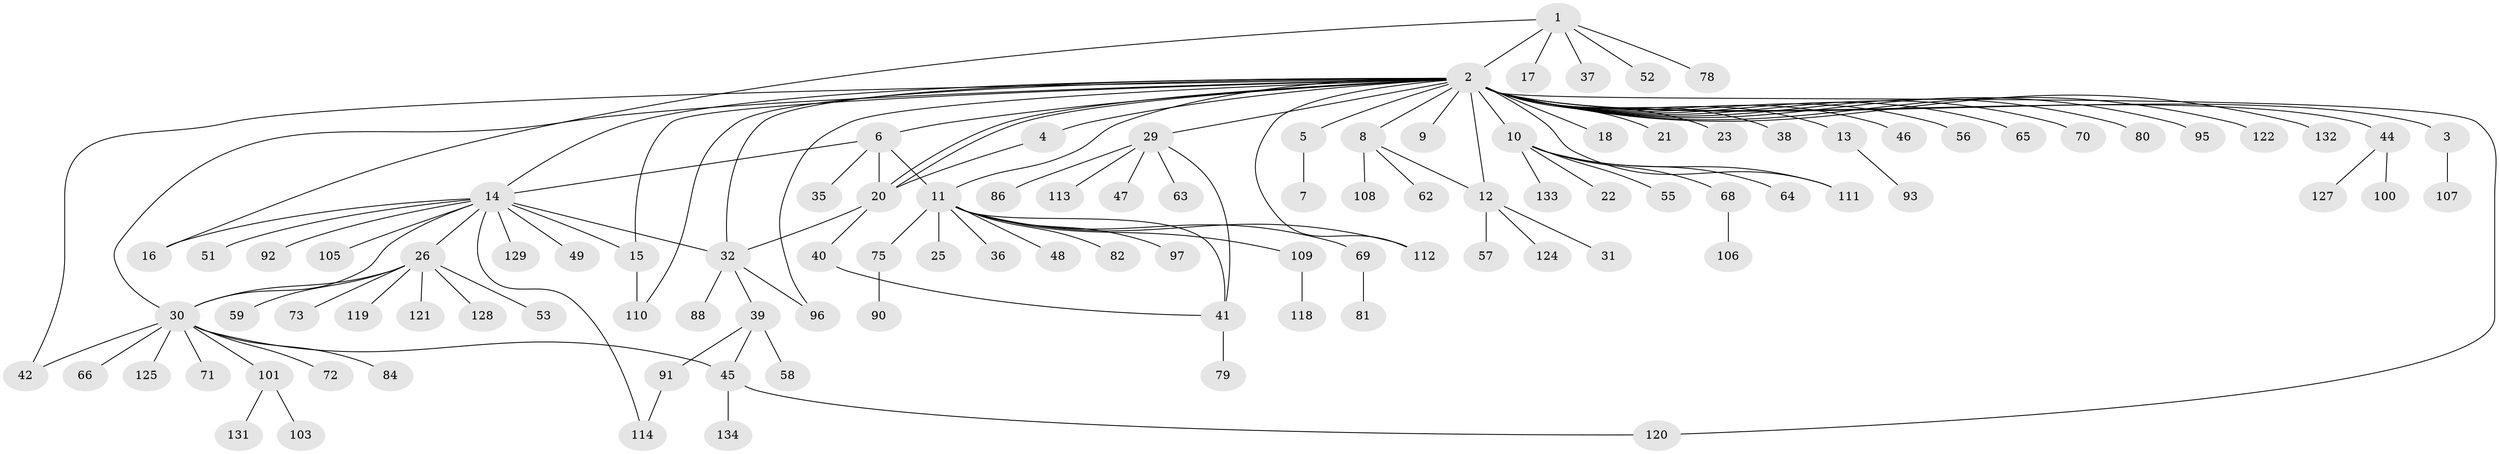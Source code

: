 // original degree distribution, {7: 0.029850746268656716, 37: 0.007462686567164179, 3: 0.08208955223880597, 6: 0.022388059701492536, 1: 0.6119402985074627, 5: 0.029850746268656716, 12: 0.007462686567164179, 4: 0.04477611940298507, 10: 0.014925373134328358, 2: 0.14925373134328357}
// Generated by graph-tools (version 1.1) at 2025/41/03/06/25 10:41:47]
// undirected, 104 vertices, 125 edges
graph export_dot {
graph [start="1"]
  node [color=gray90,style=filled];
  1 [super="+87"];
  2 [super="+60"];
  3 [super="+76"];
  4 [super="+116"];
  5 [super="+33"];
  6 [super="+24"];
  7;
  8 [super="+115"];
  9;
  10 [super="+19"];
  11 [super="+74"];
  12 [super="+28"];
  13 [super="+102"];
  14 [super="+61"];
  15 [super="+54"];
  16;
  17 [super="+77"];
  18;
  20 [super="+27"];
  21;
  22;
  23;
  25;
  26 [super="+34"];
  29 [super="+89"];
  30 [super="+43"];
  31 [super="+50"];
  32 [super="+98"];
  35;
  36;
  37;
  38;
  39 [super="+130"];
  40 [super="+85"];
  41;
  42 [super="+104"];
  44;
  45 [super="+117"];
  46;
  47;
  48;
  49;
  51;
  52;
  53;
  55;
  56;
  57;
  58;
  59;
  62;
  63 [super="+67"];
  64 [super="+83"];
  65 [super="+99"];
  66;
  68;
  69;
  70;
  71;
  72;
  73;
  75;
  78;
  79;
  80;
  81;
  82;
  84;
  86;
  88;
  90 [super="+94"];
  91;
  92;
  93;
  95;
  96;
  97;
  100;
  101 [super="+126"];
  103;
  105;
  106;
  107;
  108;
  109 [super="+123"];
  110;
  111;
  112;
  113;
  114;
  118;
  119;
  120;
  121;
  122;
  124;
  125;
  127;
  128;
  129;
  131;
  132;
  133;
  134;
  1 -- 2;
  1 -- 16;
  1 -- 17;
  1 -- 37;
  1 -- 52;
  1 -- 78;
  2 -- 3;
  2 -- 4;
  2 -- 5;
  2 -- 6;
  2 -- 8;
  2 -- 9;
  2 -- 10;
  2 -- 11;
  2 -- 13 [weight=2];
  2 -- 14 [weight=2];
  2 -- 15;
  2 -- 18;
  2 -- 20;
  2 -- 20;
  2 -- 21;
  2 -- 23;
  2 -- 29;
  2 -- 32;
  2 -- 38;
  2 -- 42;
  2 -- 44;
  2 -- 46;
  2 -- 56;
  2 -- 65;
  2 -- 70;
  2 -- 80;
  2 -- 95;
  2 -- 96;
  2 -- 111;
  2 -- 112;
  2 -- 122;
  2 -- 132;
  2 -- 120;
  2 -- 110;
  2 -- 30;
  2 -- 12;
  3 -- 107;
  4 -- 20;
  5 -- 7;
  6 -- 11;
  6 -- 14;
  6 -- 20;
  6 -- 35;
  8 -- 12;
  8 -- 62;
  8 -- 108;
  10 -- 22;
  10 -- 64;
  10 -- 111;
  10 -- 68;
  10 -- 133;
  10 -- 55;
  11 -- 25;
  11 -- 36;
  11 -- 41;
  11 -- 48;
  11 -- 69;
  11 -- 75;
  11 -- 82;
  11 -- 97;
  11 -- 109;
  11 -- 112;
  12 -- 57;
  12 -- 124;
  12 -- 31;
  13 -- 93;
  14 -- 26;
  14 -- 49;
  14 -- 51;
  14 -- 105;
  14 -- 114;
  14 -- 129;
  14 -- 32;
  14 -- 16;
  14 -- 92;
  14 -- 15;
  14 -- 30;
  15 -- 110;
  20 -- 32;
  20 -- 40;
  26 -- 30;
  26 -- 128;
  26 -- 121;
  26 -- 53;
  26 -- 119;
  26 -- 73;
  26 -- 59;
  29 -- 41;
  29 -- 47;
  29 -- 63;
  29 -- 86;
  29 -- 113;
  30 -- 42;
  30 -- 45;
  30 -- 66;
  30 -- 71;
  30 -- 72;
  30 -- 84;
  30 -- 101;
  30 -- 125;
  32 -- 39;
  32 -- 88;
  32 -- 96;
  39 -- 45;
  39 -- 58;
  39 -- 91;
  40 -- 41;
  41 -- 79;
  44 -- 100;
  44 -- 127;
  45 -- 120;
  45 -- 134;
  68 -- 106;
  69 -- 81;
  75 -- 90;
  91 -- 114;
  101 -- 103;
  101 -- 131;
  109 -- 118;
}
